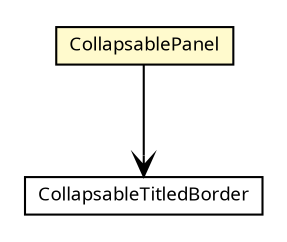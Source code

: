 #!/usr/local/bin/dot
#
# Class diagram 
# Generated by UMLGraph version R5_6 (http://www.umlgraph.org/)
#

digraph G {
	edge [fontname="Trebuchet MS",fontsize=10,labelfontname="Trebuchet MS",labelfontsize=10];
	node [fontname="Trebuchet MS",fontsize=10,shape=plaintext];
	nodesep=0.25;
	ranksep=0.5;
	// se.cambio.cds.openehr.view.util.CollapsablePanel
	c113703 [label=<<table title="se.cambio.cds.openehr.view.util.CollapsablePanel" border="0" cellborder="1" cellspacing="0" cellpadding="2" port="p" bgcolor="lemonChiffon" href="./CollapsablePanel.html">
		<tr><td><table border="0" cellspacing="0" cellpadding="1">
<tr><td align="center" balign="center"><font face="Trebuchet MS"> CollapsablePanel </font></td></tr>
		</table></td></tr>
		</table>>, URL="./CollapsablePanel.html", fontname="Trebuchet MS", fontcolor="black", fontsize=9.0];
	// se.cambio.cds.openehr.view.util.CollapsablePanel NAVASSOC se.cambio.cds.openehr.view.util.CollapsablePanel.CollapsableTitledBorder
	c113703:p -> c113849:p [taillabel="", label="", headlabel="", fontname="Trebuchet MS", fontcolor="black", fontsize=10.0, color="black", arrowhead=open];
	// se.cambio.cds.openehr.view.util.CollapsablePanel.CollapsableTitledBorder
	c113849 [label=<<table title="se.cambio.cds.openehr.view.util.CollapsablePanel.CollapsableTitledBorder" border="0" cellborder="1" cellspacing="0" cellpadding="2" port="p" href="http://java.sun.com/j2se/1.4.2/docs/api/se/cambio/cds/openehr/view/util/CollapsablePanel/CollapsableTitledBorder.html">
		<tr><td><table border="0" cellspacing="0" cellpadding="1">
<tr><td align="center" balign="center"><font face="Trebuchet MS"> CollapsableTitledBorder </font></td></tr>
		</table></td></tr>
		</table>>, URL="http://java.sun.com/j2se/1.4.2/docs/api/se/cambio/cds/openehr/view/util/CollapsablePanel/CollapsableTitledBorder.html", fontname="Trebuchet MS", fontcolor="black", fontsize=9.0];
}

